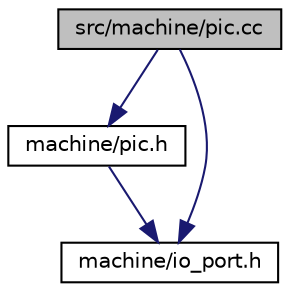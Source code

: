 digraph "src/machine/pic.cc"
{
  bgcolor="transparent";
  edge [fontname="Helvetica",fontsize="10",labelfontname="Helvetica",labelfontsize="10"];
  node [fontname="Helvetica",fontsize="10",shape=record];
  Node1 [label="src/machine/pic.cc",height=0.2,width=0.4,color="black", fillcolor="grey75", style="filled", fontcolor="black"];
  Node1 -> Node2 [color="midnightblue",fontsize="10",style="solid",fontname="Helvetica"];
  Node2 [label="machine/pic.h",height=0.2,width=0.4,color="black",URL="$pic_8h.html"];
  Node2 -> Node3 [color="midnightblue",fontsize="10",style="solid",fontname="Helvetica"];
  Node3 [label="machine/io_port.h",height=0.2,width=0.4,color="black",URL="$io__port_8h.html"];
  Node1 -> Node3 [color="midnightblue",fontsize="10",style="solid",fontname="Helvetica"];
}
